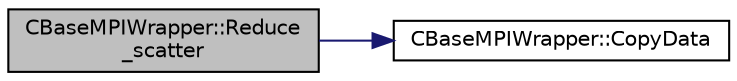 digraph "CBaseMPIWrapper::Reduce_scatter"
{
  edge [fontname="Helvetica",fontsize="10",labelfontname="Helvetica",labelfontsize="10"];
  node [fontname="Helvetica",fontsize="10",shape=record];
  rankdir="LR";
  Node2874 [label="CBaseMPIWrapper::Reduce\l_scatter",height=0.2,width=0.4,color="black", fillcolor="grey75", style="filled", fontcolor="black"];
  Node2874 -> Node2875 [color="midnightblue",fontsize="10",style="solid",fontname="Helvetica"];
  Node2875 [label="CBaseMPIWrapper::CopyData",height=0.2,width=0.4,color="black", fillcolor="white", style="filled",URL="$class_c_base_m_p_i_wrapper.html#a4725cc1dd65b161b483e812a538a5e36"];
}
